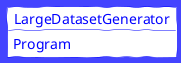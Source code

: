 @startuml relationship
skinparam Handwritten true
skinparam DefaultFontColor Blue
skinparam ArrowColor White
skinparam ObjectBorderColor Blue
skinparam BackgroundColor #4444FF
skinparam ArrowFontColor White
skinparam object {
    BackgroundColor White
}

object LargeDatasetGenerator {
    Program
}

object LargeDatasetGenerator.Core {
    Library
}

object LargeDatasetGenerator.Abstractions {
    Library
}
object LargeDatasetGenerator.CouchbaseLite {
    Library
}

object LargeDatasetGenerator.SyncGateway {
    Library
}

object LargeDatasetGenerator.CouchbaseServer {
    Library
}

LargeDatasetGenerator.Core <|-- LargeDatasetGenerator : Uses
LargeDatasetGenerator.Abstractions *-- LargeDatasetGenerator.Core : References
LargeDatasetGenerator.Abstractions *-- LargeDatasetGenerator.CouchbaseLite : References
LargeDatasetGenerator.Abstractions *-- LargeDatasetGenerator.SyncGateway : References
LargeDatasetGenerator.Abstractions *-- LargeDatasetGenerator.CouchbaseServer : References
LargeDatasetGenerator.CouchbaseLite *-- LargeDatasetGenerator : References
LargeDatasetGenerator.SyncGateway *-- LargeDatasetGenerator : References
LargeDatasetGenerator.CouchbaseServer *-- LargeDatasetGenerator : References
@enduml
